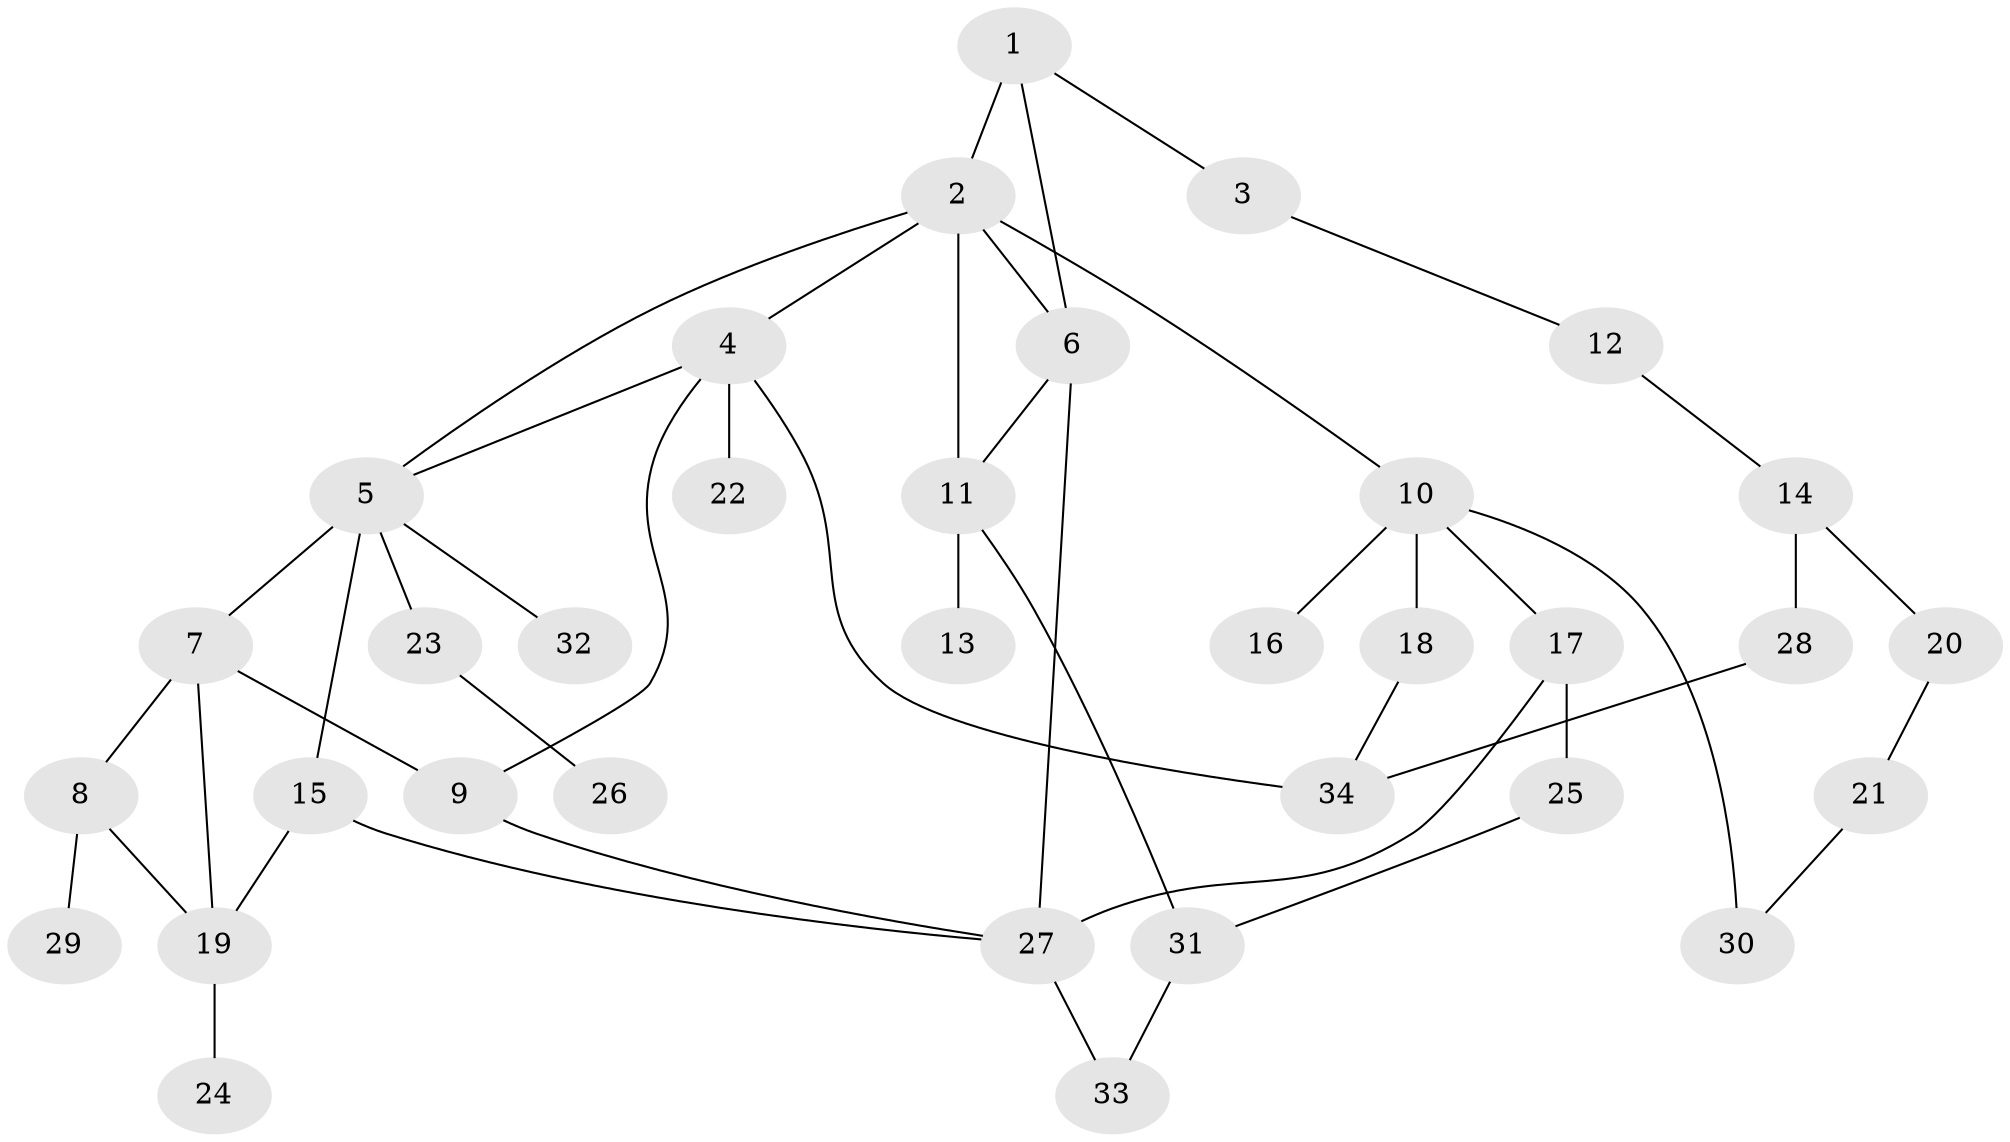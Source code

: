 // original degree distribution, {3: 0.1927710843373494, 8: 0.024096385542168676, 7: 0.012048192771084338, 2: 0.2289156626506024, 6: 0.024096385542168676, 4: 0.0963855421686747, 1: 0.39759036144578314, 5: 0.024096385542168676}
// Generated by graph-tools (version 1.1) at 2025/48/03/04/25 22:48:52]
// undirected, 34 vertices, 47 edges
graph export_dot {
  node [color=gray90,style=filled];
  1;
  2;
  3;
  4;
  5;
  6;
  7;
  8;
  9;
  10;
  11;
  12;
  13;
  14;
  15;
  16;
  17;
  18;
  19;
  20;
  21;
  22;
  23;
  24;
  25;
  26;
  27;
  28;
  29;
  30;
  31;
  32;
  33;
  34;
  1 -- 2 [weight=2.0];
  1 -- 3 [weight=1.0];
  1 -- 6 [weight=1.0];
  2 -- 4 [weight=1.0];
  2 -- 5 [weight=1.0];
  2 -- 6 [weight=1.0];
  2 -- 10 [weight=1.0];
  2 -- 11 [weight=1.0];
  3 -- 12 [weight=1.0];
  4 -- 5 [weight=1.0];
  4 -- 9 [weight=1.0];
  4 -- 22 [weight=1.0];
  4 -- 34 [weight=1.0];
  5 -- 7 [weight=3.0];
  5 -- 15 [weight=1.0];
  5 -- 23 [weight=1.0];
  5 -- 32 [weight=1.0];
  6 -- 11 [weight=1.0];
  6 -- 27 [weight=1.0];
  7 -- 8 [weight=1.0];
  7 -- 9 [weight=2.0];
  7 -- 19 [weight=1.0];
  8 -- 19 [weight=1.0];
  8 -- 29 [weight=1.0];
  9 -- 27 [weight=1.0];
  10 -- 16 [weight=1.0];
  10 -- 17 [weight=1.0];
  10 -- 18 [weight=1.0];
  10 -- 30 [weight=1.0];
  11 -- 13 [weight=3.0];
  11 -- 31 [weight=1.0];
  12 -- 14 [weight=1.0];
  14 -- 20 [weight=1.0];
  14 -- 28 [weight=3.0];
  15 -- 19 [weight=1.0];
  15 -- 27 [weight=1.0];
  17 -- 25 [weight=1.0];
  17 -- 27 [weight=1.0];
  18 -- 34 [weight=1.0];
  19 -- 24 [weight=1.0];
  20 -- 21 [weight=1.0];
  21 -- 30 [weight=1.0];
  23 -- 26 [weight=1.0];
  25 -- 31 [weight=1.0];
  27 -- 33 [weight=1.0];
  28 -- 34 [weight=1.0];
  31 -- 33 [weight=1.0];
}

